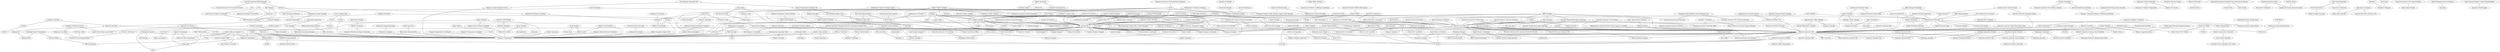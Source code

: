 strict graph  {
	"Office Manager Residential" -- "Sales Associate"	 [weight=3];
	"Office Manager Residential" -- "Commercial Division Team Leader"	 [weight=3];
	"Seaplane Instructor" -- "Research Assistant"	 [weight=2];
	"Seaplane Instructor" -- Captain	 [weight=2];
	Designer -- "Art Director"	 [weight=1];
	Designer -- "Freelance Designer"	 [weight=1];
	Designer -- "Design Intern"	 [weight=1];
	Designer -- "Graphic Designer"	 [weight=1];
	Designer -- "Design Manager"	 [weight=1];
	Designer -- "Layout Artist"	 [weight=1];
	Designer -- Multi	 [weight=1];
	"Marketing Intern" -- "Executive Assistant CEO"	 [weight=6];
	"Marketing Intern" -- "Intern Cannes Film Festival"	 [weight=6];
	"Administrative Office Manager" -- "Personal Relocation Counselor"	 [weight=6];
	"Administrative Office Manager" -- "Programs Manager"	 [weight=6];
	"Undergraduate Intern" -- "Tour Guide"	 [weight=3];
	"Executive Assistant CEO President" -- "Executive Assistant"	 [weight=3];
	"Executive Assistant CEO President" -- "Executive Assistant Chief Risk Officer"	 [weight=3];
	"Executive Assistant CEO President" -- "Executive Assistant CEO"	 [weight=3];
	"Pricing Coordinator" -- "Freight Brokerage Specialist"	 [weight=3];
	"Residential Interior Design Intern" -- "Commercial Interior Design Intern"	 [weight=3];
	"Freelance Integrated Creative Director" -- "Senior Vice President"	 [weight=1];
	"Festival Coordinator" -- "Computer Programmer"	 [weight=2];
	"Festival Coordinator" -- "Computer Technician"	 [weight=2];
	"Programmer (Consultant)" -- "Web Designer (Consultant)"	 [weight=2];
	"Programmer (Consultant)" -- Instructor	 [weight=2];
	"Accounting Supervisor" -- "Cash Manager"	 [weight=1];
	"Accounting Supervisor" -- "Staff Accountant"	 [weight=1];
	"Survey Statistician" -- "Computer Programmer Analyst"	 [weight=1];
	"Disability Coordinator" -- "Executive Assistant Chief Risk Officer"	 [weight=3];
	"Disability Coordinator" -- "Senior Executive Assistant Program Manager"	 [weight=3];
	"Sheet Metal" -- Roofer	 [weight=2];
	"Clinic Administrator Assistant" -- "Administrative Assistant"	 [weight=9];
	"Clinic Administrator Assistant" -- "Internship Buy Corporate"	 [weight=12];
	"Executive Assistant Managing Directors Investment Banking Firm" -- "Executive Assistant CEO"	 [weight=3];
	"Executive Assistant Managing Directors Investment Banking Firm" -- "Temporary Assignments"	 [weight=3];
	"Executive Assistant II" -- "Executive Assistant"	 [weight=3];
	"Executive Assistant II" -- "Human Resources Coordinator"	 [weight=3];
	"Office Manager" -- Manager	 [weight=3];
	"Office Manager" -- "Account Executive"	 [weight=3];
	"Office Manager" -- "Ccg Advertising Account Executive"	 [weight=3];
	"Office Manager" -- "Human Resources Coordinator"	 [weight=3];
	"Office Manager" -- "Executive Assistant CEO"	 [weight=6];
	"Office Manager" -- "Sales Marketing Manager"	 [weight=3];
	"Office Manager" -- "Accounts Payable Receivables Supervisor"	 [weight=3];
	"Office Manager" -- "Legal Secretary"	 [weight=6];
	"Director Marketing" -- "Executive Assistant CEO (3 Month Contract)"	 [weight=3];
	"Director Marketing" -- "Director Marketing Operations"	 [weight=3];
	"Assistant General Manager" -- "Executive Assistant CEO"	 [weight=6];
	"Assistant General Manager" -- Founder	 [weight=6];
	"Senior Engineer" -- "Computer Programmer"	 [weight=2];
	"Senior Engineer" -- "Senior Software Engineer"	 [weight=1];
	"Senior Engineer" -- "Senior Systems Software Designer"	 [weight=1];
	Staffing -- "Design Assistant"	 [weight=3];
	Staffing -- "Executive Assistant"	 [weight=3];
	"Comp Artist" -- "Faux Finish Artist"	 [weight=1];
	"Comp Artist" -- "Art Direction Intern"	 [weight=1];
	"Store Manager" -- "Administrative Assistant"	 [weight=3];
	"Store Manager" -- "Executive Assistant"	 [weight=3];
	"Contract Web Designer" -- "Hacu Internship Working Web Content Manager"	 [weight=1];
	"Contract Web Designer" -- "Multimedia Internship"	 [weight=1];
	"Front Desk Agent" -- Consultant	 [weight=2];
	"Front Desk Agent" -- "Sales Representative"	 [weight=2];
	"Mathematics Tutoring Coordinator" -- "Mathematics Instructor"	 [weight=1];
	"Mathematics Tutoring Coordinator" -- "Computer Programmer Analyst"	 [weight=1];
	"Production Intern Project" -- "Production Assistant"	 [weight=3];
	"Production Intern Project" -- "Intern CFO"	 [weight=3];
	"Informatics Science Specialist" -- "Freelancer Computer Programmer"	 [weight=1];
	"Informatics Science Specialist" -- "Mathematic Teacher"	 [weight=2];
	"Executive Assistant CEO Marketing Coordinator" -- Owner	 [weight=3];
	"Commercial Investment Sales" -- "Commercial Division Team Leader"	 [weight=3];
	"Commercial Investment Sales" -- "Project Manager"	 [weight=3];
	"Founding Partner Programmer" -- "Associate Editor"	 [weight=2];
	"Founding Partner Programmer" -- "Seaplane Pilot"	 [weight=2];
	"Administrative Assistant Account Executive" -- "Employee Relations Coordinator"	 [weight=3];
	"Network Administrator" -- "Computer Technician"	 [weight=2];
	"Customer Service Associate" -- "Lumberyard Associate"	 [weight=2];
	"Freelance Graphic Artist" -- "Art Director"	 [weight=1];
	"Freelance Graphic Artist" -- "Graphic Designer"	 [weight=1];
	"Computer Specialist" -- "Pc Server Technician"	 [weight=1];
	"Computer Specialist" -- "Filepro Developer"	 [weight=2];
	"Executive Assistant VP" -- "Administrative Assistant"	 [weight=9];
	"Executive Assistant VP" -- "Executive Assistant CEO"	 [weight=9];
	Owner -- "Distributed Computer Systems Specialist"	 [weight=2];
	Owner -- "Art Director"	 [weight=1];
	Owner -- "Computer Programmer Analyst"	 [weight=2];
	Owner -- "Shipping Manager"	 [weight=1];
	Owner -- "Senior Art Director"	 [weight=1];
	Owner -- "Corporate Facilities Office Manager Support Team Manager"	 [weight=3];
	Owner -- "Lisa Prejean"	 [weight=1];
	Ui -- "Interactive Art Director"	 [weight=1];
	Ui -- "Senior Interactive Art Director"	 [weight=1];
	"Database Specialist" -- "Senior Correctional Officer"	 [weight=2];
	"Database Specialist" -- "Web Designer (Consultant)"	 [weight=2];
	Member -- "Executive Assistant CEO"	 [weight=3];
	"Editorial Illustrator" -- "Technical Artist"	 [weight=1];
	"Administrative Assistant Director Sales Company Controller" -- "Executive Assistant CEO"	 [weight=3];
	"Project Manager" -- "Disability Claims Manager"	 [weight=3];
	"Project Manager" -- "Executive Assistant CEO"	 [weight=3];
	Specialist -- "Computer Programmer"	 [weight=1];
	"Marketing Manager" -- "Global Financial Analyst"	 [weight=3];
	"Marketing Manager" -- "Office Marketing Manager"	 [weight=3];
	"Senior Scientist" -- "Lab Supervisor"	 [weight=3];
	"Senior Scientist" -- "Research Scientist"	 [weight=3];
	"Executive Assistant Office Manager" -- "Executive Assistant CEO Leucadia National"	 [weight=6];
	"Executive Assistant Office Manager" -- Director	 [weight=6];
	"Staff Accountant" -- Accountant	 [weight=1];
	"Quality Assurance" -- "Computer Programmer"	 [weight=1];
	"Senior Office Assistant" -- "Associate Art Director Trafficking Coordinator"	 [weight=3];
	"Assistant Staff Member" -- "Software Developer"	 [weight=1];
	"Managing Editor Baltimore Dog (Published Ccg)" -- "Ccg Advertising Account Executive"	 [weight=3];
	"Managing Editor Baltimore Dog (Published Ccg)" -- "Executive Assistant CEO Maritime Autowash"	 [weight=3];
	"Assistant Art Director" -- "Art Director"	 [weight=2];
	"Assistant Art Director" -- "Senior Art Director"	 [weight=1];
	"Assistant Art Director" -- "Graphic Designer"	 [weight=3];
	"Assistant Art Director" -- "Freelance Art Director"	 [weight=1];
	"Database Developer" -- "Processing Manager"	 [weight=1];
	"Account Representative" -- "Property Manager Supervisor"	 [weight=3];
	"Account Representative" -- "Rural Carrier Associate"	 [weight=3];
	"Client Liaison" -- "Receptionist Point Person"	 [weight=3];
	"Client Liaison" -- "Research Manager"	 [weight=3];
	"Assistant Junior Senior Partners" -- "Executive Assistant Managing Partner"	 [weight=3];
	"Assistant Junior Senior Partners" -- "Sales Associate"	 [weight=3];
	"Web Manager" -- Consultant	 [weight=2];
	"Web Manager" -- "Web Developer (Consultant)"	 [weight=2];
	"Executive Assistant Office Administrator" -- "Project Officer"	 [weight=3];
	"Team Member" -- "Module Lead"	 [weight=1];
	"Team Member" -- "Project Lead"	 [weight=1];
	"Sales Associate" -- "Administrative Assistant"	 [weight=3];
	"Production Designer" -- "Art Director"	 [weight=2];
	"Production Designer" -- "Graphic Designer"	 [weight=1];
	"Production Designer" -- "Graphic Artist"	 [weight=2];
	"Administrative Assistant Director" -- "Executive Assistant CFO"	 [weight=3];
	"Computer Network Service Technician" -- "Computer Programmer"	 [weight=1];
	Marketing -- "Programming Intern"	 [weight=3];
	Marketing -- "Executive Assistant CEO"	 [weight=3];
	Marketing -- "Graphic Artist"	 [weight=1];
	Marketing -- "Special Projects Director"	 [weight=1];
	"Freelance Art Director" -- "Art Director"	 [weight=2];
	"Freelance Art Director" -- "Senior Interactive Art Director"	 [weight=1];
	"Freelance Art Director" -- "Tribal Ddb"	 [weight=1];
	"Executive Assistant Executive Director" -- "Executive Assistant CEO"	 [weight=3];
	"Executive Personal Assistant" -- "Executive Assistant"	 [weight=3];
	"Graphic Design Intern" -- "Art Director"	 [weight=1];
	"Graphic Design Intern" -- "Ad Direction Collaborator"	 [weight=1];
	"Computer Network Teacher" -- "Mathematic Teacher"	 [weight=2];
	"Front Desk Coordinator" -- "Production Assistant"	 [weight=3];
	"Network Engineer" -- "Research Assistant"	 [weight=2];
	"Recreation Assistant Installation Recreation Service Branch" -- "Summer Hire"	 [weight=2];
	"Recreation Assistant Installation Recreation Service Branch" -- "Floor Stocker"	 [weight=2];
	"Executive Assistant VP Global Sales" -- "Executive Assistant"	 [weight=3];
	"Executive Assistant VP Global Sales" -- "Executive Assistant CEO"	 [weight=3];
	"Cash Counting Clerk" -- Framer	 [weight=2];
	"Cash Counting Clerk" -- Cashier	 [weight=2];
	"Marketing Publicity Intern" -- "Production Coordinator"	 [weight=3];
	"Marketing Publicity Intern" -- "Insights Innovation (Research) Intern"	 [weight=3];
	"Adjunct Instructor" -- "Systems Analyst"	 [weight=1];
	"Adjunct Instructor" -- "Computer Programmer Iii"	 [weight=1];
	"Template Developer" -- Instructor	 [weight=2];
	"Template Developer" -- "Web Developer (Consultant)"	 [weight=2];
	"Content Manager" -- "Executive Assistant CEO"	 [weight=3];
	"Content Manager" -- "Research Apprenticeship"	 [weight=3];
	"Social Media Coordinator" -- Intern	 [weight=3];
	"Social Media Coordinator" -- "Production Assistant"	 [weight=3];
	"Creative Director" -- "Art Director"	 [weight=2];
	"Creative Director" -- "Sales Manager"	 [weight=1];
	"Creative Director" -- "Freelance Art Director Production Designer"	 [weight=1];
	"Creative Director" -- "Graphics Specialist"	 [weight=1];
	"Creative Director" -- "Graphic Designer"	 [weight=1];
	"Creative Director" -- "Senior Assistant Manager"	 [weight=1];
	"Creative Director" -- "Graphic Artist"	 [weight=1];
	"Filepro Developer" -- "Computer Programmer"	 [weight=2];
	Receptionist -- Paralegal	 [weight=3];
	"Project Lead (Onshore)" -- "Computer Programmer"	 [weight=1];
	"Project Lead (Onshore)" -- "Module Lead"	 [weight=1];
	"Executive Secretary Chairman" -- "Executive Assistant CEO"	 [weight=3];
	"Assistant Operations Director" -- "Assistant Marketing Director"	 [weight=3];
	"Assistant Operations Director" -- "Marketing Assistant"	 [weight=3];
	"Desk Operator" -- "Rural Carrier Associate"	 [weight=3];
	"Desk Operator" -- "Computer Operator"	 [weight=3];
	"Office Representative" -- "Administrative Assistant"	 [weight=3];
	"Sales Productions Specialist" -- "Executive Assistant"	 [weight=3];
	"Contract Positions: Executive Assistant" -- "Executive Assistant"	 [weight=3];
	"Contract Positions: Executive Assistant" -- "Executive Assistant CEO"	 [weight=3];
	"Module Lead" -- "Computer Programmer"	 [weight=1];
	"Assistant Creative Director" -- "Art Director"	 [weight=1];
	"Assistant Creative Director" -- "Adjunct Instructor Typography Design"	 [weight=1];
	Welder -- "Welding Helper"	 [weight=2];
	Welder -- "Computer Programmer"	 [weight=1];
	"Sales Representative" -- "Administrative Assistant"	 [weight=3];
	"Sales Representative" -- "Computer Programmer"	 [weight=2];
	Director -- "Advanced Technology Consultant"	 [weight=1];
	Director -- "Programmer Analyst Manager"	 [weight=1];
	"Web Developer" -- Dba	 [weight=3];
	"Web Developer" -- "Computer Programmer"	 [weight=5];
	"Senior Software Engineer" -- "Mba Student Consultant"	 [weight=2];
	"Senior Software Engineer" -- "Graduate Student (Mba)"	 [weight=2];
	"Senior Software Engineer" -- Phone	 [weight=2];
	"Senior Software Engineer" -- "Computer Programmer"	 [weight=3];
	"Senior Software Engineer" -- "Senior Art Tools Programmer"	 [weight=2];
	"Senior Software Engineer" -- "Temporary Assignments"	 [weight=2];
	Volunteer -- "Graphic Designer"	 [weight=1];
	"Fairfield University Freshman Year Facilitator" -- "Nominated Professors Administration Entry"	 [weight=3];
	"Fairfield University Freshman Year Facilitator" -- "Assistant Executive Director"	 [weight=3];
	"Fire Claim Representative" -- "Md Dc Area"	 [weight=1];
	"Fire Claim Representative" -- "Collections Agent C02"	 [weight=1];
	"2D" -- "Senior Shader"	 [weight=2];
	"Assistant Campaign Coordinator" -- "Sales Professional"	 [weight=3];
	"Assistant Campaign Coordinator" -- "Commercial Interior Design Intern"	 [weight=3];
	"Software Developer" -- "Research Scientist"	 [weight=1];
	"Programming Languages Tutor" -- "Computer Programmer"	 [weight=2];
	"Programming Languages Tutor" -- "Property Manager"	 [weight=2];
	"Marketing Representative" -- Production	 [weight=3];
	"Marketing Representative" -- "Executive Assistant CEO"	 [weight=3];
	"Executive Assistant Branch Manager" -- "Executive Assistant CFO"	 [weight=3];
	Investor -- "Computer Programmer"	 [weight=1];
	Investor -- "Retired (From Bcbsfl)"	 [weight=1];
	"Swim Instructor" -- Paralegal	 [weight=3];
	Accountant -- "Project Accountant"	 [weight=1];
	"Temporary Assignments" -- Programmer	 [weight=2];
	"Temporary Assignments" -- Executive	 [weight=3];
	"Art Direction Intern" -- "Design Intern"	 [weight=1];
	"Operations Manager" -- "Computer Operator"	 [weight=3];
	"Operations Manager" -- "Executive Assistant CEO"	 [weight=3];
	"Contract Graphic Designer" -- "Art Director"	 [weight=1];
	"Contract Graphic Designer" -- "Graphic Designer"	 [weight=1];
	"Contract Graphic Designer" -- "Multimedia Internship"	 [weight=1];
	"Welding Helper" -- Painter	 [weight=1];
	CEO -- "Application Developer (Consultant)"	 [weight=2];
	CEO -- Consultant	 [weight=2];
	"Post Closing Specialist" -- "Transaction Coordinator"	 [weight=6];
	"Post Closing Specialist" -- "Firm Administrator"	 [weight=3];
	"Developer Intern" -- "Computer Programmer"	 [weight=2];
	"Developer Intern" -- Developer	 [weight=2];
	"Senior Vice President" -- "Associate Creative Director"	 [weight=1];
	"Disability Claims Manager" -- "Technical Assistant"	 [weight=6];
	"Credit Card Specialist" -- "Property Manager Supervisor"	 [weight=3];
	"Personal Relocation Counselor" -- "Executive Assistant CEO"	 [weight=6];
	"Warehouse Technician" -- Manager	 [weight=1];
	"Research Assistant" -- "Computer Programmer"	 [weight=2];
	"Research Assistant" -- "Engineer Iii"	 [weight=2];
	Supervisor -- Manager	 [weight=1];
	Supervisor -- "Production Artist"	 [weight=1];
	Supervisor -- "Inventory Specialist"	 [weight=2];
	Supervisor -- "Phone Marketer"	 [weight=1];
	"Recovery Associate" -- "Executive Assistant CEO"	 [weight=3];
	"Recovery Associate" -- "Student Extern"	 [weight=3];
	"Executive Assistant MDs" -- "Executive Assistant CEO"	 [weight=6];
	"Sales Coordinator" -- Internship	 [weight=6];
	"Sales Coordinator" -- "Technical Assistant"	 [weight=6];
	"Lisa Prejean" -- "Graphic Designer"	 [weight=1];
	Cashier -- Server	 [weight=3];
	Cashier -- "Telemarketing Representative"	 [weight=1];
	Cashier -- Waitress	 [weight=1];
	Machinist -- "Warehouse Manager"	 [weight=1];
	"Legal Secretary" -- "Area Sales Rep"	 [weight=6];
	"Assisted President Operations" -- "Administrative Assistant"	 [weight=6];
	"Assisted President Operations" -- "Executive Assistant CEO"	 [weight=6];
	"Senior Adminstrative Assistant" -- "Billing Specialist"	 [weight=3];
	"Transaction Coordinator" -- "Retail Sales Associate"	 [weight=6];
	"Computer Production Artist II" -- "Temporary Data Entry"	 [weight=1];
	"Computer Production Artist II" -- "Layout Artist Senior Layout Artist"	 [weight=1];
	"Creative Art Director" -- "Art Director"	 [weight=1];
	"Mechanical Engineering Intern" -- "Mechanical Engineer"	 [weight=2];
	"Senior Systems Software Designer" -- "Research Scientist"	 [weight=1];
	"Production Artist" -- "Construction Laborer"	 [weight=1];
	"Accounts Payable Receivables Supervisor" -- "Accounts Payable Receivables Specialist"	 [weight=3];
	"Executive Assistant CEO Special Projects" -- "Nanny Special Family"	 [weight=3];
	"Media Arts Technician" -- "Graphic Designer (Internship)"	 [weight=1];
	"Senior Graphic Designer" -- "Bill Blake"	 [weight=1];
	"Senior Graphic Designer" -- "Art Director"	 [weight=1];
	"Senior Graphic Designer" -- "Freelance Graphic Designer"	 [weight=1];
	"Senior Graphic Designer" -- "Senior Art Director"	 [weight=1];
	"Senior Graphic Designer" -- "Graphic Designer"	 [weight=1];
	"Senior Graphic Designer" -- "Lead Designer"	 [weight=1];
	"Senior Graphic Designer" -- "Tribal Ddb"	 [weight=1];
	"Design Internship" -- "Freelance Designer"	 [weight=1];
	"Executive Assistant CFO" -- "Executive Assistant"	 [weight=3];
	"Executive Assistant CFO" -- "Executive Assistant CEO"	 [weight=3];
	"Production Intern" -- "Programming Intern"	 [weight=3];
	"Production Intern" -- Blogger	 [weight=3];
	"Library Computer Support Tech" -- "Computer Programmer"	 [weight=2];
	Roofer -- "Computer Programmer"	 [weight=1];
	"Publicity Intern" -- "Insights Innovation (Research) Intern"	 [weight=3];
	"Associate Art Director Trafficking Coordinator" -- "Administrative Contract Manager"	 [weight=3];
	"Administrative Assistant" -- "Executive Assistant EVP"	 [weight=3];
	"Administrative Assistant" -- "Accounts Manager"	 [weight=3];
	"Administrative Assistant" -- "Custom Home Builder"	 [weight=3];
	"Administrative Assistant" -- "Executive Assistant"	 [weight=3];
	"Administrative Assistant" -- "Medical Records Clerk"	 [weight=3];
	"Administrative Assistant" -- "Executive Assistant CEO"	 [weight=18];
	"Administrative Assistant" -- "Senior Administrator"	 [weight=6];
	"Administrative Assistant" -- "Freight Brokerage Specialist"	 [weight=3];
	"Advanced Technology Consultant" -- Manager	 [weight=1];
	"Global Marketing Services Manager" -- "Sap Sales"	 [weight=3];
	Administrator -- "Executive Assistant"	 [weight=3];
	"Special Projects Director" -- "Art Director"	 [weight=1];
	"Medical Records Clerk" -- "Executive Assistant CEO"	 [weight=3];
	"Billing Specialist" -- "Executive Assistant CEO"	 [weight=3];
	"Farm Hand" -- "Warehouse Manager"	 [weight=2];
	"Associate Creative Director" -- "Senior Art Director"	 [weight=1];
	"Interactive Media Designer" -- "Graphic Designer"	 [weight=1];
	"Cash Manager" -- "Operational Accounting Manager"	 [weight=1];
	"Senior Software Developer" -- "Computer Programmer"	 [weight=2];
	"Associate Editor" -- "Web Programmer"	 [weight=2];
	"Assistant Vice President Sales" -- Aesthetician	 [weight=3];
	"Assistant Vice President Sales" -- "Executive Assistant"	 [weight=3];
	"Shipping Manager" -- "Xochitl Paredes Colarusso"	 [weight=1];
	"Contract Programmer" -- Programmer	 [weight=2];
	"Contract Programmer" -- "Senior Art Tools Programmer"	 [weight=2];
	"Engineer Iii" -- "Seaplane Pilot"	 [weight=2];
	"Accounts Payable Receivables Specialist" -- "Executive Assistant CEO"	 [weight=3];
	"Freelance Graphic Designer" -- "Art Director"	 [weight=1];
	"Freelance Graphic Designer" -- "Graphic Designer"	 [weight=1];
	"Graphic Designer" -- "2D Animator"	 [weight=1];
	"Graphic Designer" -- Product	 [weight=1];
	"Graphic Designer" -- "Art Director"	 [weight=4];
	"Graphic Designer" -- "Creative Intern"	 [weight=1];
	"Graphic Designer" -- "Package Designer"	 [weight=1];
	"Graphic Designer" -- "Junior Art Director"	 [weight=1];
	"Graphic Designer" -- "Graphic Designer Manager"	 [weight=1];
	"Graphic Designer" -- Instructor	 [weight=1];
	"Graphic Designer" -- Graphic	 [weight=1];
	"Graphic Designer" -- "Hacu Internship Working Web Content Manager"	 [weight=1];
	"Mathematics Instructor" -- "Md Dc Area"	 [weight=1];
	"Quality Control Auditor" -- "Project Supervisor"	 [weight=1];
	"Quality Control Auditor" -- "Computer Programmer"	 [weight=1];
	"Freelance Art Director Production Designer" -- "Brand Consultant"	 [weight=1];
	"Sales Professional" -- "Executive Assistant CEO"	 [weight=3];
	"University Miami" -- Eastlake	 [weight=6];
	"University Miami" -- "Intern Cannes Film Festival"	 [weight=6];
	"Graphic Artist" -- "Art Director"	 [weight=2];
	"Temporary Data Entry" -- "Customer Service Representative"	 [weight=1];
	"Loss Mitigation Specialist C04" -- "Business Control Specialist II C05"	 [weight=1];
	"Loss Mitigation Specialist C04" -- "Special Forbearance Specialist C04"	 [weight=1];
	"Employee Relations Coordinator" -- "Account Executive"	 [weight=3];
	"Art Director" -- "Interactive Designer"	 [weight=1];
	"Art Director" -- "Administrative Coordinator"	 [weight=1];
	"Art Director" -- "Faux Finish Artist"	 [weight=1];
	"Art Director" -- "Account Executive"	 [weight=1];
	"Art Director" -- "Freelance Designer"	 [weight=3];
	"Art Director" -- "Graphic Designer (Internship)"	 [weight=1];
	"Art Director" -- "Junior Art Director"	 [weight=1];
	"Art Director" -- "Graphic Designer Manager"	 [weight=1];
	"Art Director" -- "Senior Art Director"	 [weight=1];
	"Art Director" -- Instructor	 [weight=1];
	"Art Director" -- "Junior Designer"	 [weight=1];
	"Art Director" -- "Lead Graphic Designer"	 [weight=1];
	"Art Director" -- "Design Manager"	 [weight=1];
	"Art Director" -- "Lead Designer"	 [weight=1];
	"Art Director" -- "Communications Coordinator"	 [weight=1];
	"Art Director" -- "Senior Shader"	 [weight=2];
	"Art Director" -- Software	 [weight=1];
	"Xochitl Paredes Colarusso" -- "Bill Blake"	 [weight=1];
	"Firm Administrator" -- "Project Manager Assistant"	 [weight=6];
	"Head Training Manager Cashier Responsibilities" -- "Assistant Store Manager"	 [weight=3];
	"International Trade" -- "Administrative Coordinator"	 [weight=3];
	"Research Scientist" -- "Computer Programmer"	 [weight=3];
	"Project Officer" -- "Sas Programmer"	 [weight=3];
	"Sas Programmer" -- ".."	 [weight=3];
	"Associate Art Director" -- "3D Artist"	 [weight=1];
	"Associate Art Director" -- "Layout Artist Senior Layout Artist"	 [weight=1];
	"Processing Manager" -- "Computer Programmer Analyst"	 [weight=1];
	"Inventory Specialist" -- "Technical Design Development Engineer"	 [weight=2];
	"Executive Assistant Managing Partner" -- "Executive Assistant CEO"	 [weight=3];
	"Pc Server Technician" -- "Customer Service Representative"	 [weight=1];
	"Executive Assistant Global Head Equity Sales" -- "Executive Assistant CEO"	 [weight=3];
	"Computer Applications Coordinator" -- "Computer Programmer"	 [weight=2];
	"Underwriting Team Leader II" -- "Md Dc Area"	 [weight=1];
	Technician -- "Certified Nursing Assistant"	 [weight=1];
	Technician -- "Computer Programmer"	 [weight=3];
	Instructor -- "Computer Programmer"	 [weight=5];
	Server -- Intern	 [weight=3];
	Server -- "Production Assistant"	 [weight=3];
	Server -- "Executive Assistant CEO"	 [weight=3];
	"Data Processing Technician" -- "Systems Programmer"	 [weight=1];
	"Lead Graphic Designer" -- "Assistant Manager"	 [weight=1];
	"Executive Assistant" -- "Administrative Coordinator"	 [weight=3];
	"Executive Assistant" -- "Special Project Coordinator"	 [weight=3];
	"Executive Assistant" -- "Account Executive"	 [weight=3];
	"Executive Assistant" -- "Executive Administrative Assistant Executive Director"	 [weight=3];
	"Executive Assistant" -- "Executive Assistant CEO Americas"	 [weight=3];
	"Executive Assistant" -- "Executive Assistant CEO"	 [weight=6];
	"Executive Assistant" -- "Executive Personal Assistant CFO"	 [weight=3];
	"Executive Assistant" -- Executive	 [weight=3];
	"Interactive Designer" -- Intern	 [weight=1];
	"Freelance Crew" -- "Design Intern"	 [weight=1];
	Xml -- "Application Developer (Consultant)"	 [weight=2];
	Xml -- "Cold Fusion Developer (Consultant)"	 [weight=2];
	"Correctional Probation Officer" -- "Senior Correctional Officer"	 [weight=2];
	"Operational Accounting Manager" -- "Computer Programmer"	 [weight=1];
	"Executive Assistant Founder" -- "Executive Assistant School Director"	 [weight=3];
	"Executive Assistant Founder" -- "Executive Assistant Coo"	 [weight=3];
	"Executive Assistant CEO" -- Intern	 [weight=3];
	"Executive Assistant CEO" -- "Property Manager Supervisor"	 [weight=3];
	"Executive Assistant CEO" -- Aesthetician	 [weight=3];
	"Executive Assistant CEO" -- "Marketing Associate"	 [weight=3];
	"Executive Assistant CEO" -- "Executive Assistant Cfos"	 [weight=6];
	"Executive Assistant CEO" -- "Executive Assistant EVP"	 [weight=3];
	"Executive Assistant CEO" -- "Tour Guide"	 [weight=3];
	"Executive Assistant CEO" -- "Production Assistant"	 [weight=3];
	"Executive Assistant CEO" -- "Office Associate"	 [weight=3];
	"Executive Assistant CEO" -- "Executive Assistant CEO Americas"	 [weight=3];
	"Executive Assistant CEO" -- "Senior Executive Assistant CEO"	 [weight=3];
	"Executive Assistant CEO" -- "Sales Marketing Manager"	 [weight=3];
	"Executive Assistant CEO" -- "Marketing Assistant"	 [weight=3];
	"Executive Assistant CEO" -- Paralegal	 [weight=3];
	"Executive Assistant CEO" -- "Executive Assistant President"	 [weight=6];
	"Executive Assistant CEO" -- "Executive Manager CEO"	 [weight=3];
	"Executive Assistant CEO" -- "Office Marketing Manager"	 [weight=3];
	"Executive Assistant CEO" -- Executive	 [weight=6];
	"Executive Assistant CEO" -- "Executive Assistant Coo"	 [weight=3];
	"Senior Administrator" -- "General Construction Contractor"	 [weight=6];
	Phone -- "Web Programmer"	 [weight=2];
	Webmaster -- "Computer Programmer Analyst"	 [weight=1];
	Webmaster -- "Computer Programmer"	 [weight=1];
	"Systems Analyst" -- "Distributed Computer Systems Specialist"	 [weight=1];
	"Unit Diary Clerk" -- "Customer Service Representative"	 [weight=2];
	"Operations Accountant" -- "Retail Sales Associate"	 [weight=6];
	"Operations Accountant" -- "Corporate Executive Assistant CEO"	 [weight=6];
	"Certified Nursing Assistant" -- "Licensed Practical Nurse"	 [weight=1];
	"Executive Assistant President" -- Intern	 [weight=3];
	"Executive Assistant President" -- "Executive Office Management"	 [weight=3];
	"Executive Administration" -- "Corporate Facilities Office Manager Support Team Manager"	 [weight=3];
	"Executive Administration" -- "Administrative Contract Manager"	 [weight=3];
	Software -- "Graphics Specialist"	 [weight=1];
	"Adjunct Instructor Typography Design" -- "Freelance Designer"	 [weight=1];
	"Field Supervisor" -- "Retail Sales Representative"	 [weight=3];
	"College Apprenticeship Teaching Assistant" -- "Research Apprenticeship"	 [weight=3];
	"Mechanical Engineer" -- "Computer Programmer"	 [weight=2];
	"Special Forbearance Specialist C04" -- "Loss Mitigation Agent II C04"	 [weight=1];
	"Reset Merchandiser" -- Programmer	 [weight=1];
	"Reset Merchandiser" -- "Computer Programmer"	 [weight=1];
	"General Construction Contractor" -- "Core Account Specialist"	 [weight=6];
	"Commercial Advertising Sales Associate" -- "Manager Community Relations Marketing Operations"	 [weight=3];
	"Computer Programmer Consultant" -- "Computer Programmer"	 [weight=1];
	"Executive Assistant School Director" -- "Executive Assistant Operations"	 [weight=3];
	"Programmer Analyst" -- Desk	 [weight=1];
	"Programmer Analyst" -- "Bar Manager"	 [weight=1];
	"Programmer Analyst" -- "Computer Programmer"	 [weight=4];
	"Lumberyard Associate" -- "Computer Programmer"	 [weight=2];
	"Loss Mitigation Agent II C04" -- "Collections Agent C02"	 [weight=1];
	Manager -- "Retired (From Bcbsfl)"	 [weight=1];
	"Retail Sales Representative" -- "Computer Programmer"	 [weight=3];
	Programmer -- Desk	 [weight=1];
	"Electronics Engineer" -- "Monitor Technician"	 [weight=2];
	"Senior Designer" -- "Freelance Designer"	 [weight=2];
	"Graduate Student (Mba)" -- "Mba Student Consultant"	 [weight=2];
	"Executive Assistant SVP" -- "Executive Assistant EVP"	 [weight=3];
	"Sales Manager" -- ".."	 [weight=3];
	"Sales Manager" -- "Senior Assistant Manager"	 [weight=1];
	"Account Executive" -- "Research Manager"	 [weight=3];
	"Telemarketing Representative" -- "Office Assistant"	 [weight=1];
	"Construction Laborer" -- "Assistant Manager"	 [weight=1];
	"Director Marketing Operations" -- "Manager Community Relations Marketing Operations"	 [weight=3];
	Framer -- "Computer Programmer"	 [weight=2];
	Paralegal -- Executive	 [weight=3];
	"Monitor Technician" -- "Computer Motherboard Repair Technician."	 [weight=2];
	Consultant -- "Web Developer (Consultant)"	 [weight=2];
	"Special Project Coordinator" -- "Customer Relations Representative"	 [weight=3];
	"Staff Writer" -- "Marketing Communications Intern"	 [weight=3];
	"Executive Assistant CEO Chairman" -- "Receptionist Point Person"	 [weight=3];
	Captain -- Student	 [weight=2];
	"Marketing Communications Intern" -- Production	 [weight=3];
	"Core Account Specialist" -- "Customer Service Specialist Call Center"	 [weight=6];
	"Cold Fusion Developer (Consultant)" -- "Web Developer (Consultant)"	 [weight=2];
	"Computer Motherboard Repair Technician." -- "Computer Programmer"	 [weight=3];
	"Business Control Specialist II C05" -- "Computer Programmer"	 [weight=1];
	"Programmer Analyst Manager" -- "Systems Programmer"	 [weight=1];
	"Distributed Computer Systems Analyst" -- "Distributed Computer Systems Specialist"	 [weight=1];
	"Distributed Computer Systems Analyst" -- "Computer Programmer"	 [weight=1];
	"Marketing Coordinator" -- "Marketing Associate"	 [weight=3];
	"Marketing Coordinator" -- "Assistant Executive Director"	 [weight=3];
	"Office Assistant" -- "Computer Programmer"	 [weight=1];
	"Production Assistant" -- Intern	 [weight=3];
}
